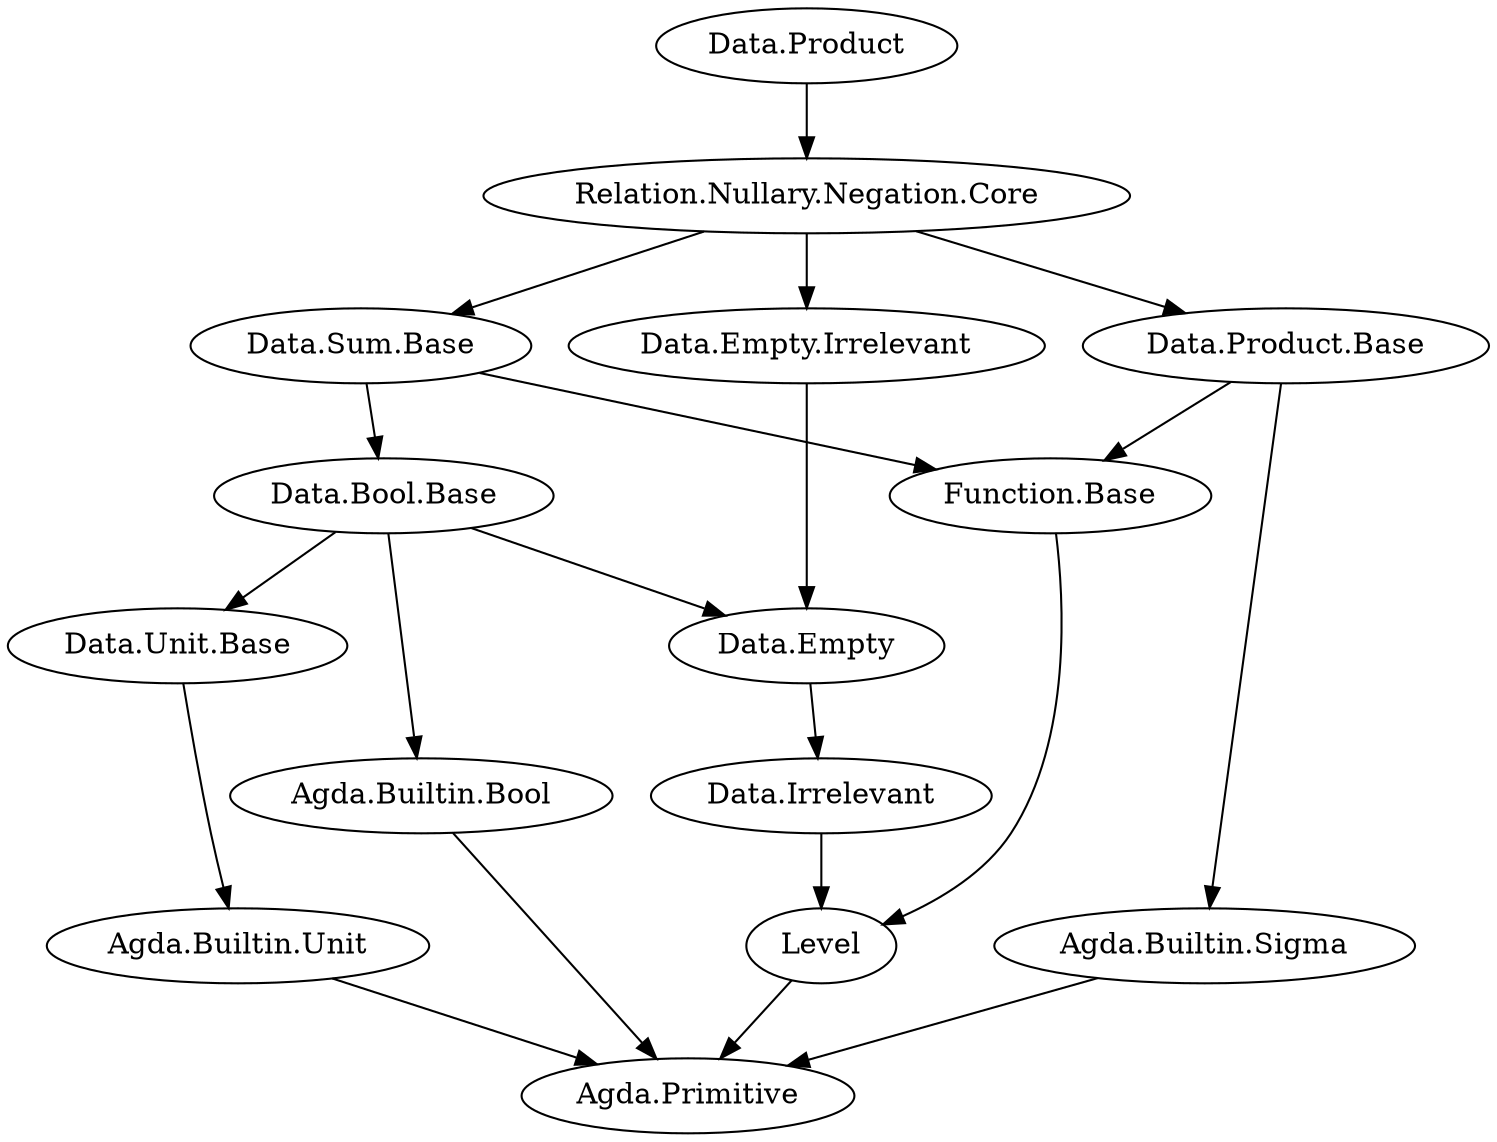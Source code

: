 digraph dependencies {
   m0[label="Data.Irrelevant"];
   m1[label="Agda.Builtin.Bool"];
   m2[label="Data.Empty.Irrelevant"];
   m3[label="Data.Unit.Base"];
   m4[label="Data.Sum.Base"];
   m5[label="Function.Base"];
   m6[label="Agda.Primitive"];
   m7[label="Data.Bool.Base"];
   m8[label="Agda.Builtin.Unit"];
   m9[label="Relation.Nullary.Negation.Core"];
   m10[label="Data.Product.Base"];
   m11[label="Data.Empty"];
   m12[label="Agda.Builtin.Sigma"];
   m13[label="Data.Product"];
   m14[label="Level"];
   m0 -> m14;
   m1 -> m6;
   m2 -> m11;
   m3 -> m8;
   m4 -> m5;
   m4 -> m7;
   m5 -> m14;
   m7 -> m1;
   m7 -> m3;
   m7 -> m11;
   m8 -> m6;
   m9 -> m2;
   m9 -> m4;
   m9 -> m10;
   m10 -> m5;
   m10 -> m12;
   m11 -> m0;
   m12 -> m6;
   m13 -> m9;
   m14 -> m6;
}
